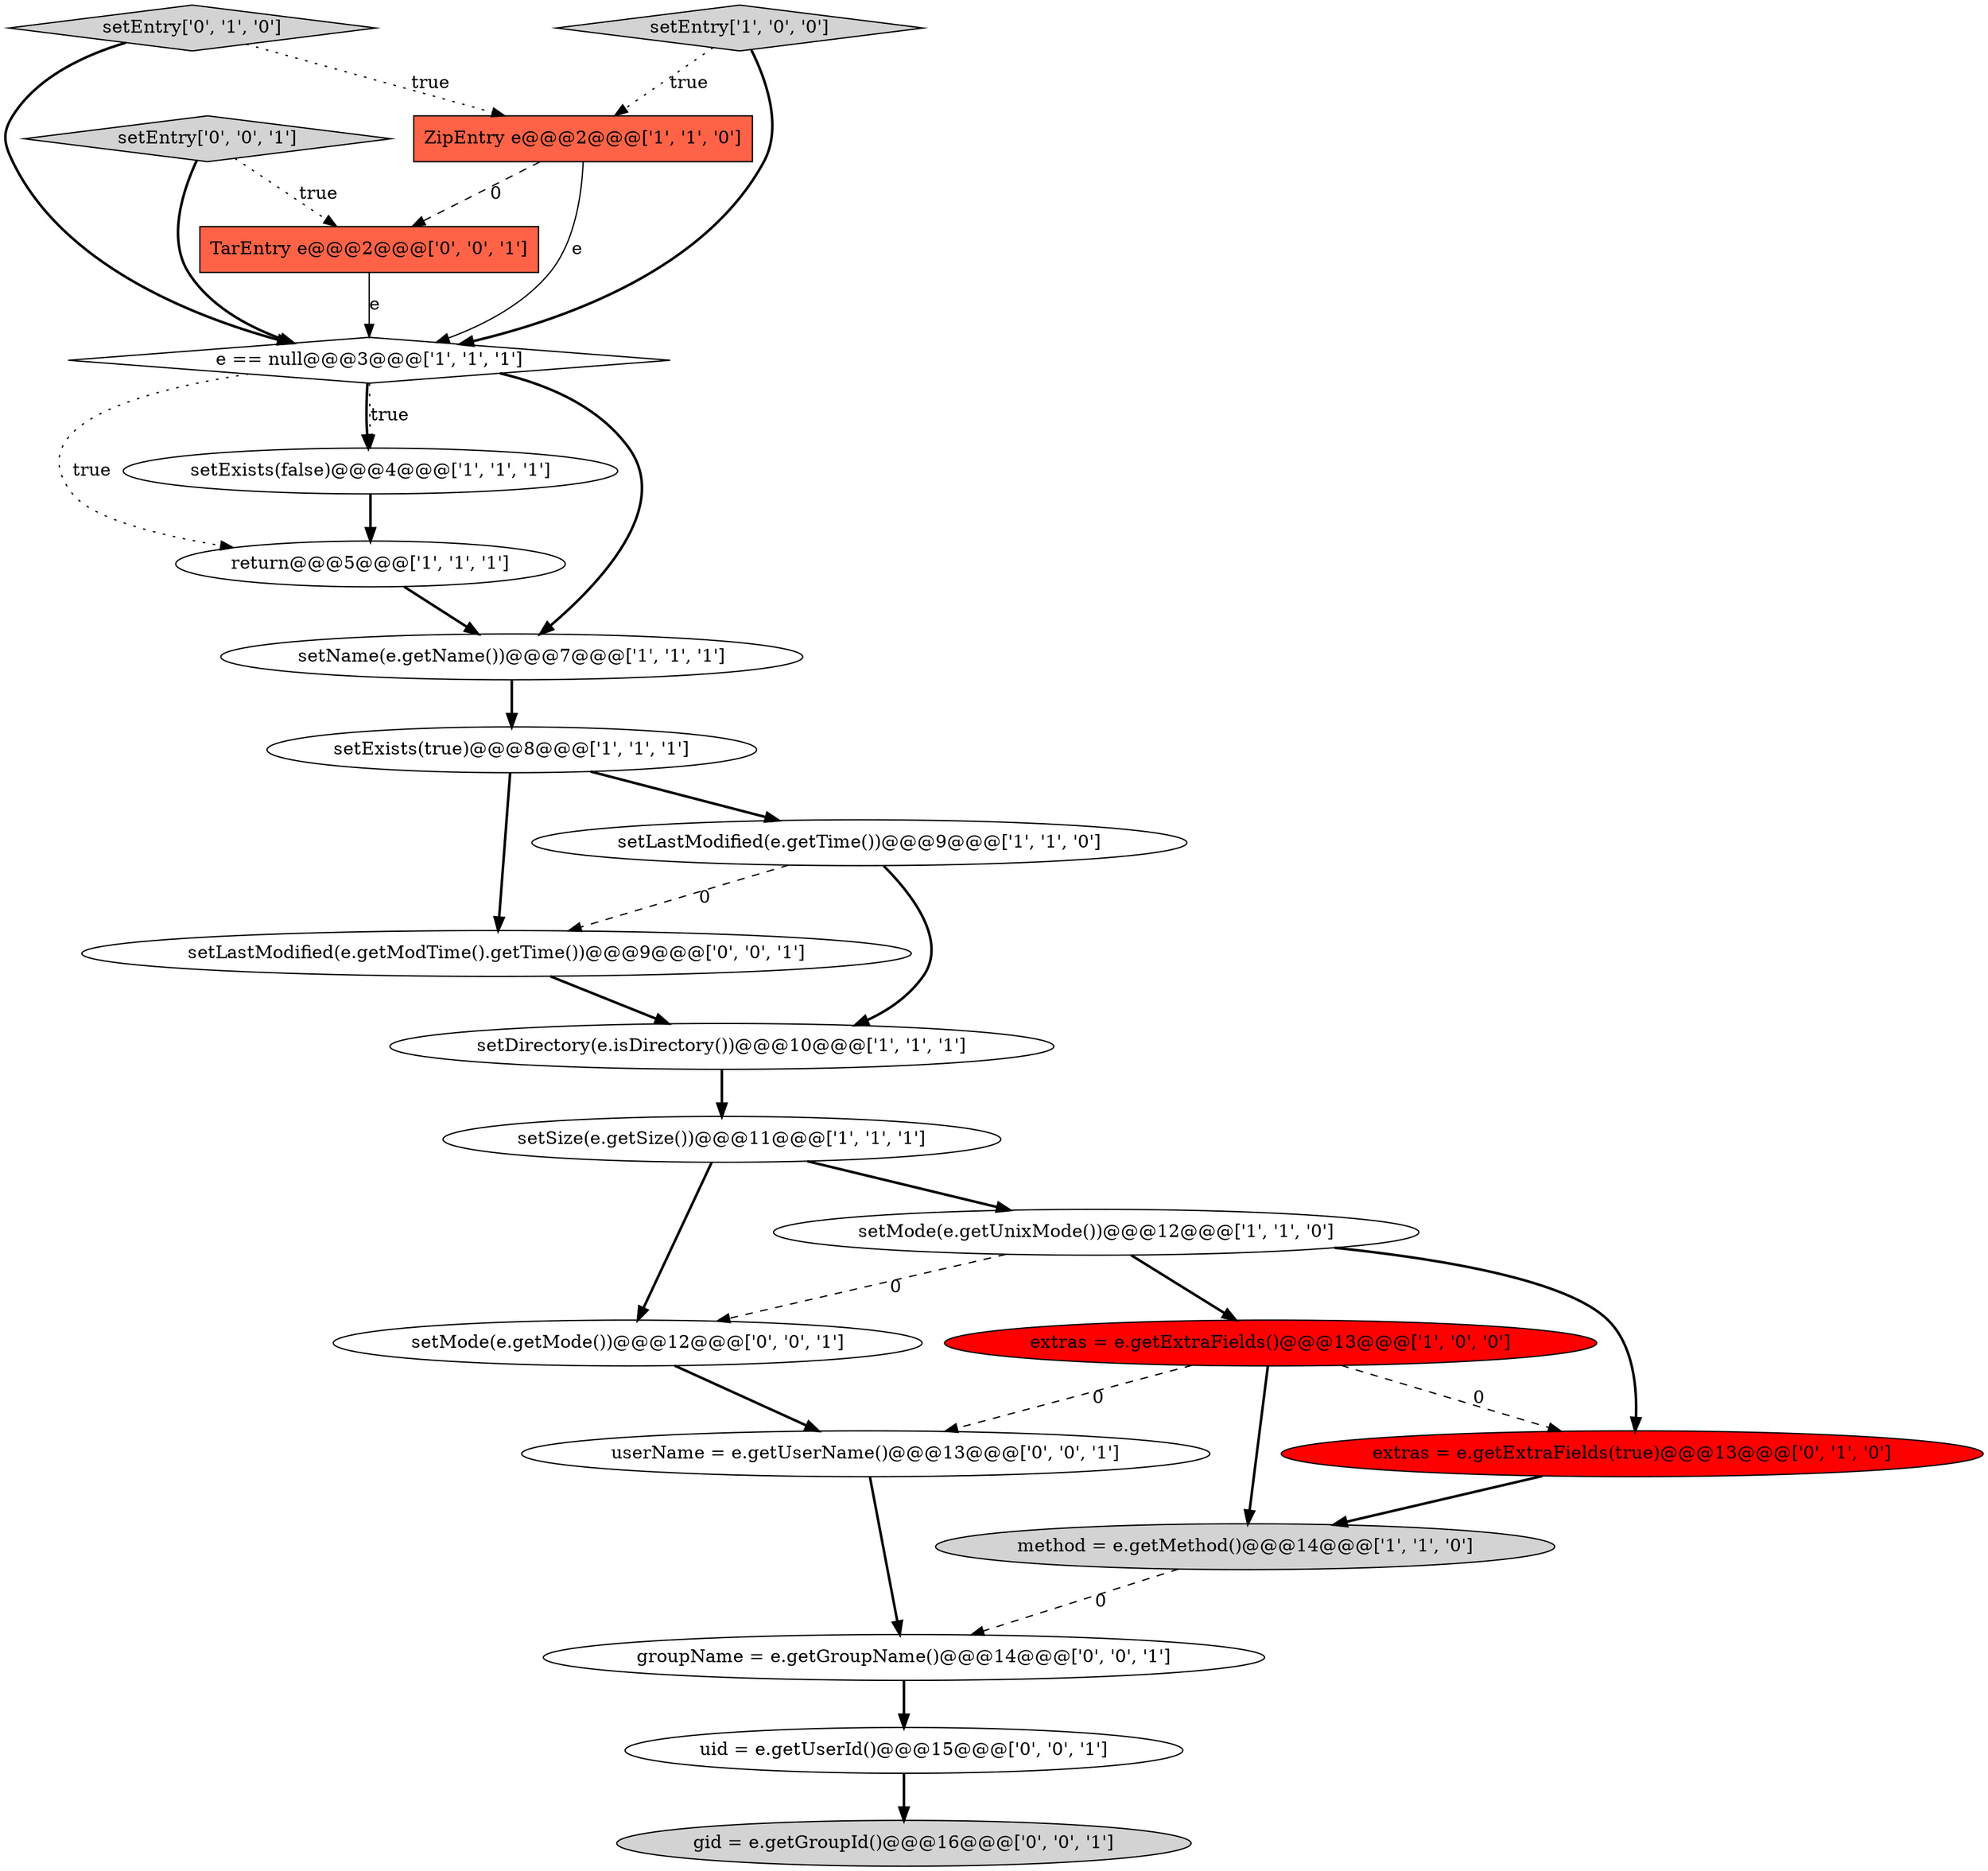 digraph {
2 [style = filled, label = "setMode(e.getUnixMode())@@@12@@@['1', '1', '0']", fillcolor = white, shape = ellipse image = "AAA0AAABBB1BBB"];
20 [style = filled, label = "groupName = e.getGroupName()@@@14@@@['0', '0', '1']", fillcolor = white, shape = ellipse image = "AAA0AAABBB3BBB"];
12 [style = filled, label = "extras = e.getExtraFields()@@@13@@@['1', '0', '0']", fillcolor = red, shape = ellipse image = "AAA1AAABBB1BBB"];
21 [style = filled, label = "setLastModified(e.getModTime().getTime())@@@9@@@['0', '0', '1']", fillcolor = white, shape = ellipse image = "AAA0AAABBB3BBB"];
0 [style = filled, label = "e == null@@@3@@@['1', '1', '1']", fillcolor = white, shape = diamond image = "AAA0AAABBB1BBB"];
18 [style = filled, label = "uid = e.getUserId()@@@15@@@['0', '0', '1']", fillcolor = white, shape = ellipse image = "AAA0AAABBB3BBB"];
11 [style = filled, label = "ZipEntry e@@@2@@@['1', '1', '0']", fillcolor = tomato, shape = box image = "AAA0AAABBB1BBB"];
15 [style = filled, label = "userName = e.getUserName()@@@13@@@['0', '0', '1']", fillcolor = white, shape = ellipse image = "AAA0AAABBB3BBB"];
22 [style = filled, label = "gid = e.getGroupId()@@@16@@@['0', '0', '1']", fillcolor = lightgray, shape = ellipse image = "AAA0AAABBB3BBB"];
13 [style = filled, label = "setEntry['0', '1', '0']", fillcolor = lightgray, shape = diamond image = "AAA0AAABBB2BBB"];
8 [style = filled, label = "setEntry['1', '0', '0']", fillcolor = lightgray, shape = diamond image = "AAA0AAABBB1BBB"];
16 [style = filled, label = "TarEntry e@@@2@@@['0', '0', '1']", fillcolor = tomato, shape = box image = "AAA0AAABBB3BBB"];
7 [style = filled, label = "setDirectory(e.isDirectory())@@@10@@@['1', '1', '1']", fillcolor = white, shape = ellipse image = "AAA0AAABBB1BBB"];
17 [style = filled, label = "setEntry['0', '0', '1']", fillcolor = lightgray, shape = diamond image = "AAA0AAABBB3BBB"];
14 [style = filled, label = "extras = e.getExtraFields(true)@@@13@@@['0', '1', '0']", fillcolor = red, shape = ellipse image = "AAA1AAABBB2BBB"];
10 [style = filled, label = "setLastModified(e.getTime())@@@9@@@['1', '1', '0']", fillcolor = white, shape = ellipse image = "AAA0AAABBB1BBB"];
5 [style = filled, label = "method = e.getMethod()@@@14@@@['1', '1', '0']", fillcolor = lightgray, shape = ellipse image = "AAA0AAABBB1BBB"];
1 [style = filled, label = "setExists(false)@@@4@@@['1', '1', '1']", fillcolor = white, shape = ellipse image = "AAA0AAABBB1BBB"];
4 [style = filled, label = "return@@@5@@@['1', '1', '1']", fillcolor = white, shape = ellipse image = "AAA0AAABBB1BBB"];
19 [style = filled, label = "setMode(e.getMode())@@@12@@@['0', '0', '1']", fillcolor = white, shape = ellipse image = "AAA0AAABBB3BBB"];
3 [style = filled, label = "setExists(true)@@@8@@@['1', '1', '1']", fillcolor = white, shape = ellipse image = "AAA0AAABBB1BBB"];
9 [style = filled, label = "setSize(e.getSize())@@@11@@@['1', '1', '1']", fillcolor = white, shape = ellipse image = "AAA0AAABBB1BBB"];
6 [style = filled, label = "setName(e.getName())@@@7@@@['1', '1', '1']", fillcolor = white, shape = ellipse image = "AAA0AAABBB1BBB"];
6->3 [style = bold, label=""];
1->4 [style = bold, label=""];
2->19 [style = dashed, label="0"];
10->21 [style = dashed, label="0"];
12->5 [style = bold, label=""];
0->6 [style = bold, label=""];
4->6 [style = bold, label=""];
9->2 [style = bold, label=""];
11->16 [style = dashed, label="0"];
0->4 [style = dotted, label="true"];
11->0 [style = solid, label="e"];
10->7 [style = bold, label=""];
2->12 [style = bold, label=""];
5->20 [style = dashed, label="0"];
17->16 [style = dotted, label="true"];
8->0 [style = bold, label=""];
7->9 [style = bold, label=""];
20->18 [style = bold, label=""];
3->10 [style = bold, label=""];
18->22 [style = bold, label=""];
17->0 [style = bold, label=""];
16->0 [style = solid, label="e"];
12->14 [style = dashed, label="0"];
0->1 [style = bold, label=""];
15->20 [style = bold, label=""];
2->14 [style = bold, label=""];
12->15 [style = dashed, label="0"];
8->11 [style = dotted, label="true"];
21->7 [style = bold, label=""];
13->11 [style = dotted, label="true"];
13->0 [style = bold, label=""];
3->21 [style = bold, label=""];
9->19 [style = bold, label=""];
19->15 [style = bold, label=""];
0->1 [style = dotted, label="true"];
14->5 [style = bold, label=""];
}
